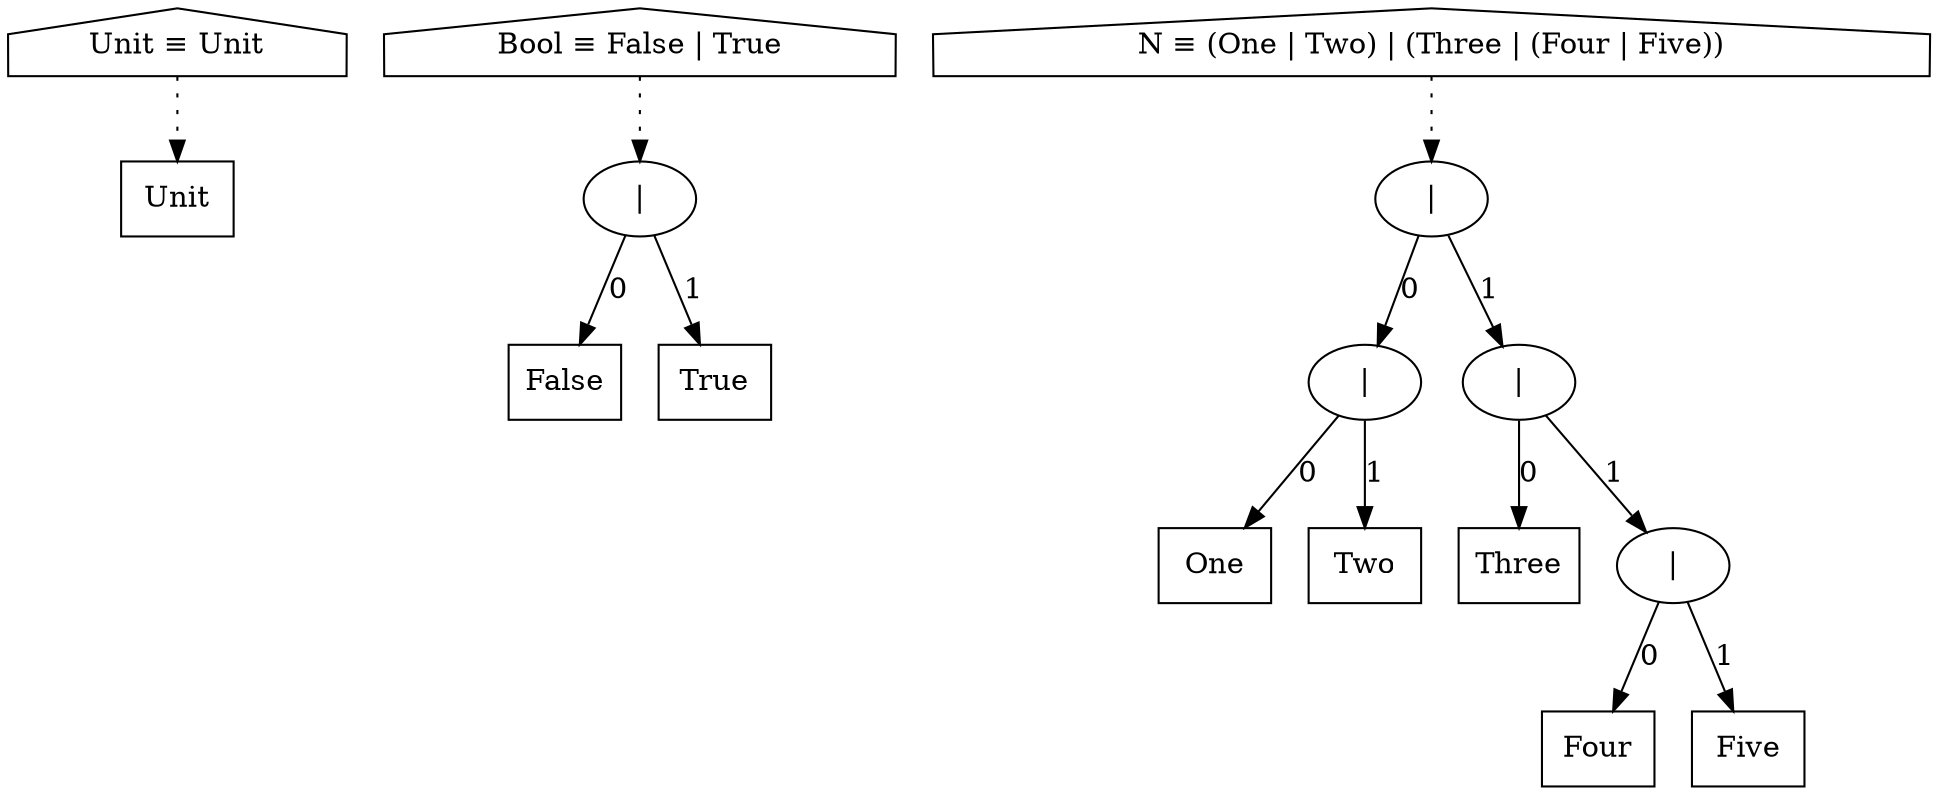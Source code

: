 digraph ListBool {
ordering = out
{rank = same
node[shape=house]
unit [label="Unit ≡ Unit"]
bool [label="Bool ≡ False | True"]
n   [label = "N ≡ (One | Two) | (Three | (Four | Five))"]
}
unit -> Unit[style=dotted]
Unit[label="Unit",shape=record] 

n -> n0[style=dotted]
one [label="One",shape=record]
two [label="Two",shape=record]
three [label="Three",shape=record]
four [label="Four",shape=record]
five [label="Five",shape=record]
n0 [label="|"]
n1 [label="|"]
n2 [label="|"]
n3 [label="|"]
n0 -> n1[label="0"]
n0 -> n2[label="1"]
n1 -> one [label="0"]
n1 -> two [label="1"]
n2 -> three[label="0"]
n2 -> n3[label="1"]
n3 -> four [label="0"]
n3 -> five [label="1"] 

bool -> b1[style=dotted]
false [label="False",shape=record]
true  [label="True",shape=record]
b1  [label="|"]
b1 -> false [label= "0"];
b1 -> true [label= "1"];
}